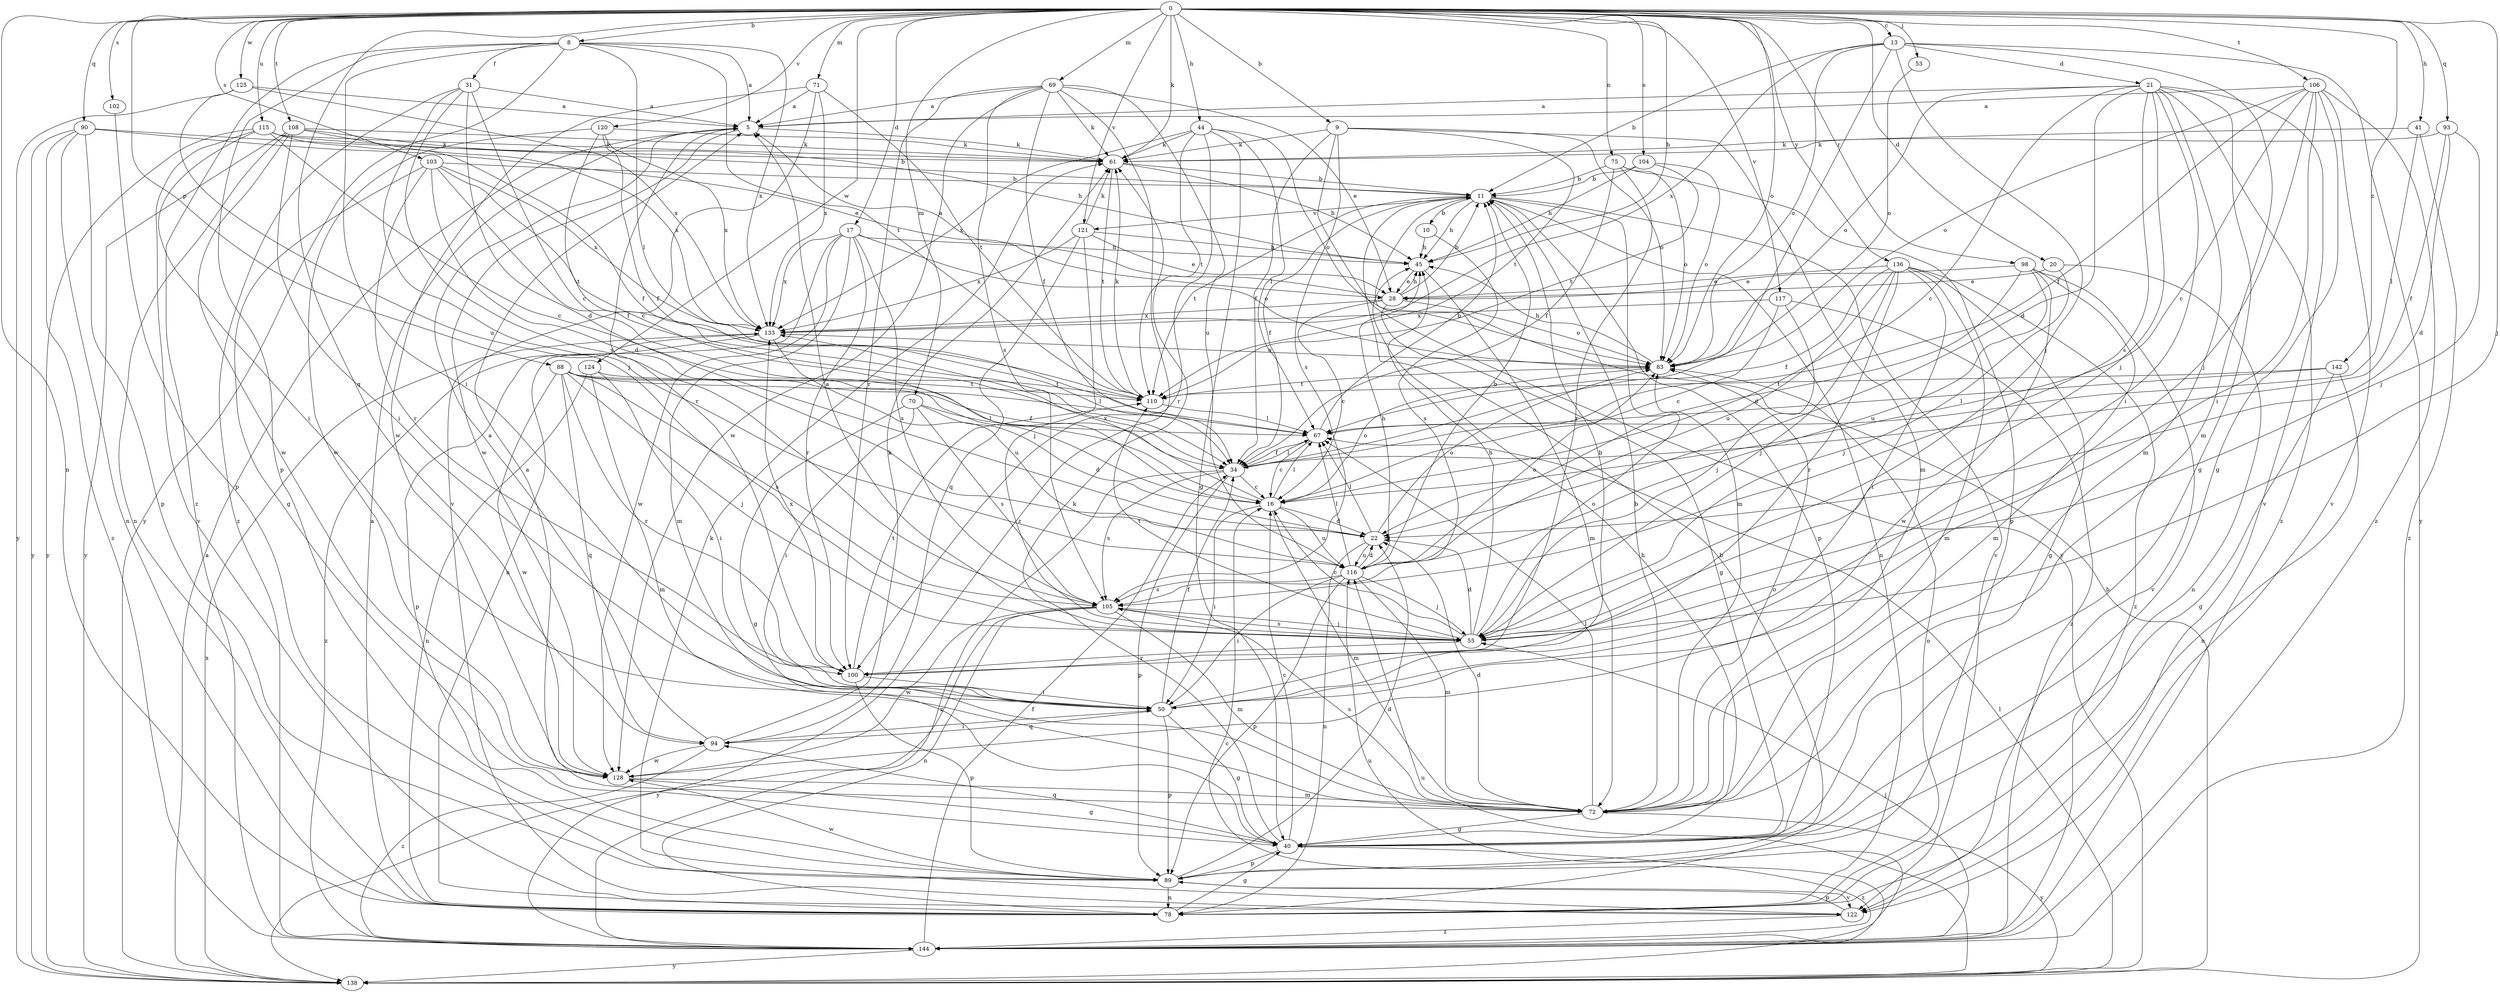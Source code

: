 strict digraph  {
0;
5;
8;
9;
10;
11;
13;
16;
17;
20;
21;
22;
28;
31;
34;
40;
41;
44;
45;
50;
53;
55;
61;
67;
69;
70;
71;
72;
75;
78;
83;
88;
89;
90;
93;
94;
98;
100;
102;
103;
104;
105;
106;
108;
110;
115;
116;
117;
120;
121;
122;
124;
125;
128;
133;
136;
138;
142;
144;
0 -> 8  [label=b];
0 -> 9  [label=b];
0 -> 13  [label=c];
0 -> 17  [label=d];
0 -> 20  [label=d];
0 -> 41  [label=h];
0 -> 44  [label=h];
0 -> 45  [label=h];
0 -> 53  [label=j];
0 -> 55  [label=j];
0 -> 61  [label=k];
0 -> 69  [label=m];
0 -> 70  [label=m];
0 -> 71  [label=m];
0 -> 75  [label=n];
0 -> 78  [label=n];
0 -> 83  [label=o];
0 -> 88  [label=p];
0 -> 90  [label=q];
0 -> 93  [label=q];
0 -> 94  [label=q];
0 -> 98  [label=r];
0 -> 102  [label=s];
0 -> 103  [label=s];
0 -> 104  [label=s];
0 -> 106  [label=t];
0 -> 108  [label=t];
0 -> 115  [label=u];
0 -> 117  [label=v];
0 -> 120  [label=v];
0 -> 121  [label=v];
0 -> 124  [label=w];
0 -> 125  [label=w];
0 -> 136  [label=y];
0 -> 142  [label=z];
5 -> 61  [label=k];
5 -> 100  [label=r];
5 -> 128  [label=w];
8 -> 5  [label=a];
8 -> 31  [label=f];
8 -> 50  [label=i];
8 -> 67  [label=l];
8 -> 89  [label=p];
8 -> 110  [label=t];
8 -> 133  [label=x];
8 -> 138  [label=y];
8 -> 144  [label=z];
9 -> 34  [label=f];
9 -> 61  [label=k];
9 -> 72  [label=m];
9 -> 83  [label=o];
9 -> 105  [label=s];
9 -> 110  [label=t];
9 -> 138  [label=y];
10 -> 45  [label=h];
10 -> 105  [label=s];
11 -> 10  [label=b];
11 -> 34  [label=f];
11 -> 45  [label=h];
11 -> 72  [label=m];
11 -> 78  [label=n];
11 -> 89  [label=p];
11 -> 110  [label=t];
11 -> 121  [label=v];
11 -> 122  [label=v];
13 -> 11  [label=b];
13 -> 21  [label=d];
13 -> 55  [label=j];
13 -> 67  [label=l];
13 -> 72  [label=m];
13 -> 83  [label=o];
13 -> 133  [label=x];
13 -> 138  [label=y];
16 -> 22  [label=d];
16 -> 50  [label=i];
16 -> 67  [label=l];
16 -> 72  [label=m];
16 -> 83  [label=o];
16 -> 116  [label=u];
16 -> 133  [label=x];
17 -> 45  [label=h];
17 -> 72  [label=m];
17 -> 78  [label=n];
17 -> 83  [label=o];
17 -> 100  [label=r];
17 -> 105  [label=s];
17 -> 128  [label=w];
17 -> 133  [label=x];
20 -> 28  [label=e];
20 -> 55  [label=j];
20 -> 78  [label=n];
21 -> 5  [label=a];
21 -> 16  [label=c];
21 -> 22  [label=d];
21 -> 40  [label=g];
21 -> 50  [label=i];
21 -> 55  [label=j];
21 -> 72  [label=m];
21 -> 83  [label=o];
21 -> 105  [label=s];
21 -> 122  [label=v];
21 -> 144  [label=z];
22 -> 67  [label=l];
22 -> 78  [label=n];
22 -> 83  [label=o];
22 -> 116  [label=u];
28 -> 5  [label=a];
28 -> 11  [label=b];
28 -> 16  [label=c];
28 -> 40  [label=g];
28 -> 45  [label=h];
28 -> 83  [label=o];
28 -> 133  [label=x];
31 -> 5  [label=a];
31 -> 16  [label=c];
31 -> 22  [label=d];
31 -> 55  [label=j];
31 -> 105  [label=s];
31 -> 144  [label=z];
34 -> 16  [label=c];
34 -> 67  [label=l];
34 -> 89  [label=p];
34 -> 105  [label=s];
34 -> 144  [label=z];
40 -> 16  [label=c];
40 -> 45  [label=h];
40 -> 61  [label=k];
40 -> 89  [label=p];
40 -> 94  [label=q];
40 -> 144  [label=z];
41 -> 61  [label=k];
41 -> 67  [label=l];
41 -> 144  [label=z];
44 -> 40  [label=g];
44 -> 61  [label=k];
44 -> 67  [label=l];
44 -> 83  [label=o];
44 -> 100  [label=r];
44 -> 110  [label=t];
44 -> 133  [label=x];
45 -> 28  [label=e];
45 -> 72  [label=m];
50 -> 11  [label=b];
50 -> 34  [label=f];
50 -> 40  [label=g];
50 -> 89  [label=p];
50 -> 94  [label=q];
53 -> 83  [label=o];
55 -> 5  [label=a];
55 -> 16  [label=c];
55 -> 22  [label=d];
55 -> 45  [label=h];
55 -> 83  [label=o];
55 -> 100  [label=r];
55 -> 105  [label=s];
55 -> 110  [label=t];
61 -> 11  [label=b];
61 -> 45  [label=h];
61 -> 110  [label=t];
67 -> 11  [label=b];
67 -> 16  [label=c];
67 -> 34  [label=f];
69 -> 5  [label=a];
69 -> 28  [label=e];
69 -> 34  [label=f];
69 -> 61  [label=k];
69 -> 100  [label=r];
69 -> 105  [label=s];
69 -> 116  [label=u];
69 -> 128  [label=w];
69 -> 144  [label=z];
70 -> 22  [label=d];
70 -> 40  [label=g];
70 -> 50  [label=i];
70 -> 67  [label=l];
70 -> 105  [label=s];
71 -> 5  [label=a];
71 -> 110  [label=t];
71 -> 122  [label=v];
71 -> 128  [label=w];
71 -> 133  [label=x];
72 -> 5  [label=a];
72 -> 11  [label=b];
72 -> 22  [label=d];
72 -> 40  [label=g];
72 -> 67  [label=l];
72 -> 83  [label=o];
72 -> 105  [label=s];
72 -> 138  [label=y];
75 -> 11  [label=b];
75 -> 34  [label=f];
75 -> 83  [label=o];
75 -> 89  [label=p];
75 -> 100  [label=r];
78 -> 5  [label=a];
78 -> 11  [label=b];
78 -> 40  [label=g];
78 -> 83  [label=o];
83 -> 45  [label=h];
83 -> 110  [label=t];
88 -> 34  [label=f];
88 -> 55  [label=j];
88 -> 67  [label=l];
88 -> 94  [label=q];
88 -> 100  [label=r];
88 -> 105  [label=s];
88 -> 110  [label=t];
88 -> 128  [label=w];
89 -> 22  [label=d];
89 -> 78  [label=n];
89 -> 122  [label=v];
89 -> 128  [label=w];
90 -> 28  [label=e];
90 -> 61  [label=k];
90 -> 78  [label=n];
90 -> 89  [label=p];
90 -> 138  [label=y];
90 -> 144  [label=z];
93 -> 22  [label=d];
93 -> 34  [label=f];
93 -> 55  [label=j];
93 -> 61  [label=k];
94 -> 5  [label=a];
94 -> 50  [label=i];
94 -> 61  [label=k];
94 -> 128  [label=w];
94 -> 144  [label=z];
98 -> 22  [label=d];
98 -> 28  [label=e];
98 -> 72  [label=m];
98 -> 116  [label=u];
98 -> 122  [label=v];
98 -> 128  [label=w];
100 -> 50  [label=i];
100 -> 89  [label=p];
100 -> 110  [label=t];
100 -> 133  [label=x];
102 -> 89  [label=p];
103 -> 11  [label=b];
103 -> 22  [label=d];
103 -> 34  [label=f];
103 -> 40  [label=g];
103 -> 100  [label=r];
103 -> 110  [label=t];
103 -> 133  [label=x];
104 -> 11  [label=b];
104 -> 45  [label=h];
104 -> 83  [label=o];
104 -> 110  [label=t];
105 -> 55  [label=j];
105 -> 72  [label=m];
105 -> 78  [label=n];
105 -> 128  [label=w];
105 -> 138  [label=y];
106 -> 5  [label=a];
106 -> 16  [label=c];
106 -> 34  [label=f];
106 -> 40  [label=g];
106 -> 50  [label=i];
106 -> 55  [label=j];
106 -> 83  [label=o];
106 -> 122  [label=v];
106 -> 144  [label=z];
108 -> 45  [label=h];
108 -> 50  [label=i];
108 -> 61  [label=k];
108 -> 78  [label=n];
108 -> 128  [label=w];
108 -> 133  [label=x];
108 -> 138  [label=y];
110 -> 61  [label=k];
110 -> 67  [label=l];
115 -> 11  [label=b];
115 -> 16  [label=c];
115 -> 34  [label=f];
115 -> 50  [label=i];
115 -> 61  [label=k];
115 -> 122  [label=v];
115 -> 138  [label=y];
116 -> 11  [label=b];
116 -> 22  [label=d];
116 -> 45  [label=h];
116 -> 50  [label=i];
116 -> 55  [label=j];
116 -> 67  [label=l];
116 -> 72  [label=m];
116 -> 83  [label=o];
116 -> 89  [label=p];
116 -> 105  [label=s];
117 -> 16  [label=c];
117 -> 55  [label=j];
117 -> 133  [label=x];
117 -> 144  [label=z];
120 -> 16  [label=c];
120 -> 34  [label=f];
120 -> 61  [label=k];
120 -> 128  [label=w];
120 -> 133  [label=x];
121 -> 28  [label=e];
121 -> 45  [label=h];
121 -> 55  [label=j];
121 -> 61  [label=k];
121 -> 94  [label=q];
121 -> 133  [label=x];
122 -> 61  [label=k];
122 -> 89  [label=p];
122 -> 144  [label=z];
124 -> 50  [label=i];
124 -> 72  [label=m];
124 -> 78  [label=n];
124 -> 110  [label=t];
125 -> 5  [label=a];
125 -> 116  [label=u];
125 -> 133  [label=x];
125 -> 138  [label=y];
128 -> 40  [label=g];
128 -> 72  [label=m];
133 -> 83  [label=o];
133 -> 89  [label=p];
133 -> 116  [label=u];
133 -> 144  [label=z];
136 -> 28  [label=e];
136 -> 34  [label=f];
136 -> 40  [label=g];
136 -> 50  [label=i];
136 -> 55  [label=j];
136 -> 72  [label=m];
136 -> 100  [label=r];
136 -> 116  [label=u];
136 -> 144  [label=z];
138 -> 5  [label=a];
138 -> 11  [label=b];
138 -> 16  [label=c];
138 -> 67  [label=l];
138 -> 116  [label=u];
138 -> 133  [label=x];
142 -> 40  [label=g];
142 -> 67  [label=l];
142 -> 78  [label=n];
142 -> 110  [label=t];
144 -> 34  [label=f];
144 -> 55  [label=j];
144 -> 116  [label=u];
144 -> 138  [label=y];
}
